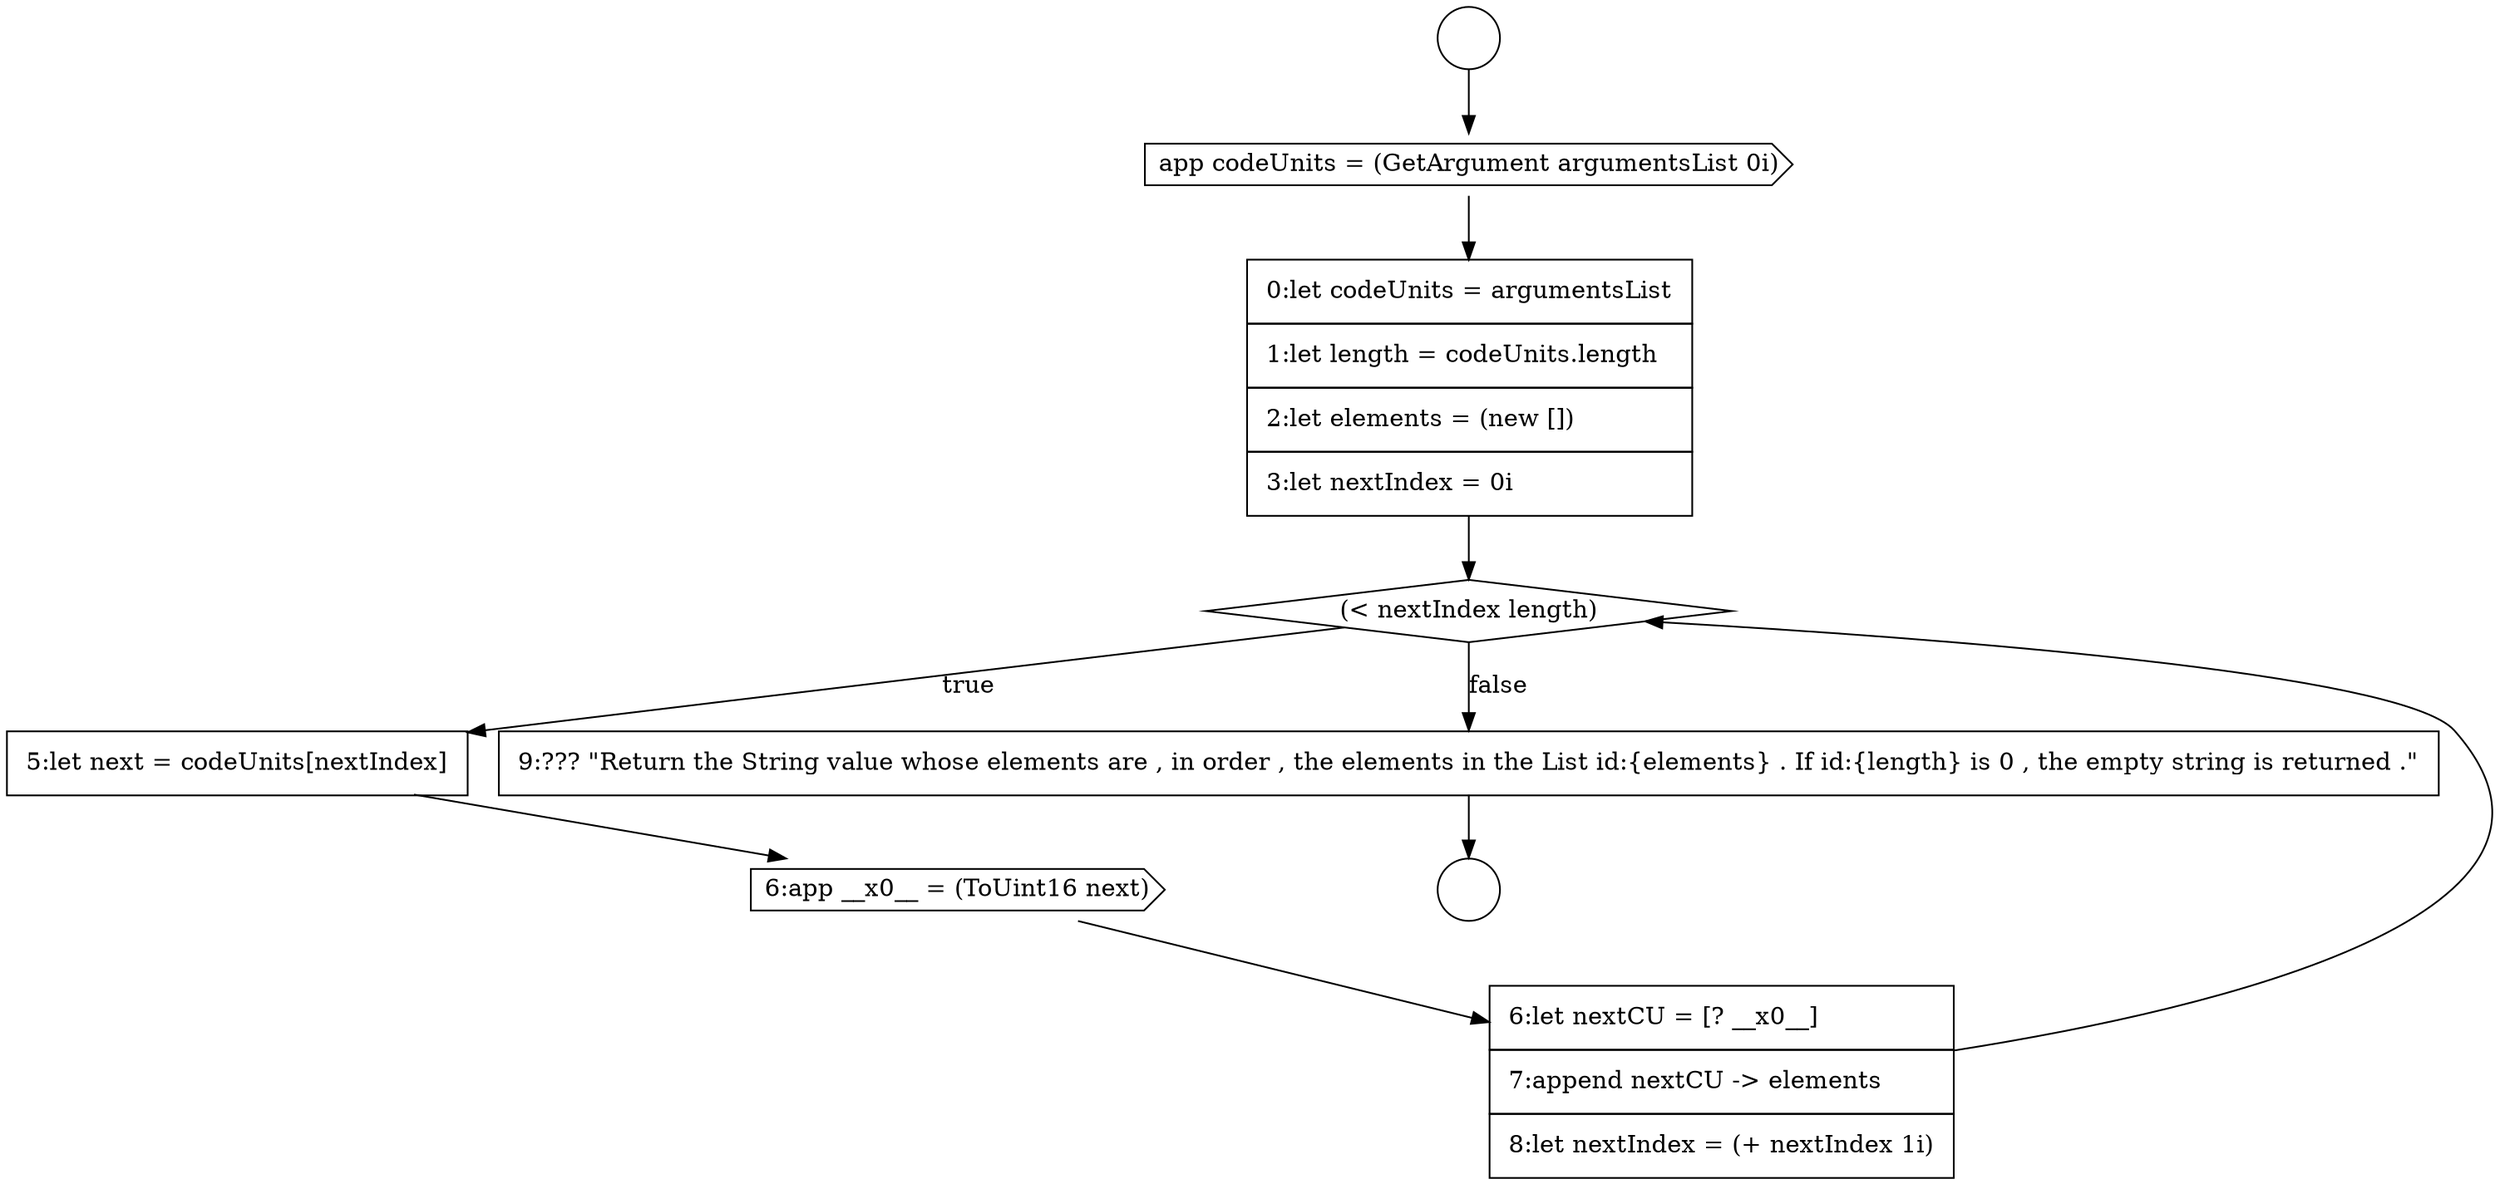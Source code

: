 digraph {
  node13062 [shape=circle label=" " color="black" fillcolor="white" style=filled]
  node13067 [shape=none, margin=0, label=<<font color="black">
    <table border="0" cellborder="1" cellspacing="0" cellpadding="10">
      <tr><td align="left">5:let next = codeUnits[nextIndex]</td></tr>
    </table>
  </font>> color="black" fillcolor="white" style=filled]
  node13066 [shape=diamond, label=<<font color="black">(&lt; nextIndex length)</font>> color="black" fillcolor="white" style=filled]
  node13064 [shape=cds, label=<<font color="black">app codeUnits = (GetArgument argumentsList 0i)</font>> color="black" fillcolor="white" style=filled]
  node13069 [shape=none, margin=0, label=<<font color="black">
    <table border="0" cellborder="1" cellspacing="0" cellpadding="10">
      <tr><td align="left">6:let nextCU = [? __x0__]</td></tr>
      <tr><td align="left">7:append nextCU -&gt; elements</td></tr>
      <tr><td align="left">8:let nextIndex = (+ nextIndex 1i)</td></tr>
    </table>
  </font>> color="black" fillcolor="white" style=filled]
  node13065 [shape=none, margin=0, label=<<font color="black">
    <table border="0" cellborder="1" cellspacing="0" cellpadding="10">
      <tr><td align="left">0:let codeUnits = argumentsList</td></tr>
      <tr><td align="left">1:let length = codeUnits.length</td></tr>
      <tr><td align="left">2:let elements = (new [])</td></tr>
      <tr><td align="left">3:let nextIndex = 0i</td></tr>
    </table>
  </font>> color="black" fillcolor="white" style=filled]
  node13068 [shape=cds, label=<<font color="black">6:app __x0__ = (ToUint16 next)</font>> color="black" fillcolor="white" style=filled]
  node13070 [shape=none, margin=0, label=<<font color="black">
    <table border="0" cellborder="1" cellspacing="0" cellpadding="10">
      <tr><td align="left">9:??? &quot;Return the String value whose elements are , in order , the elements in the List id:{elements} . If id:{length} is 0 , the empty string is returned .&quot;</td></tr>
    </table>
  </font>> color="black" fillcolor="white" style=filled]
  node13063 [shape=circle label=" " color="black" fillcolor="white" style=filled]
  node13062 -> node13064 [ color="black"]
  node13067 -> node13068 [ color="black"]
  node13066 -> node13067 [label=<<font color="black">true</font>> color="black"]
  node13066 -> node13070 [label=<<font color="black">false</font>> color="black"]
  node13068 -> node13069 [ color="black"]
  node13070 -> node13063 [ color="black"]
  node13064 -> node13065 [ color="black"]
  node13069 -> node13066 [ color="black"]
  node13065 -> node13066 [ color="black"]
}
